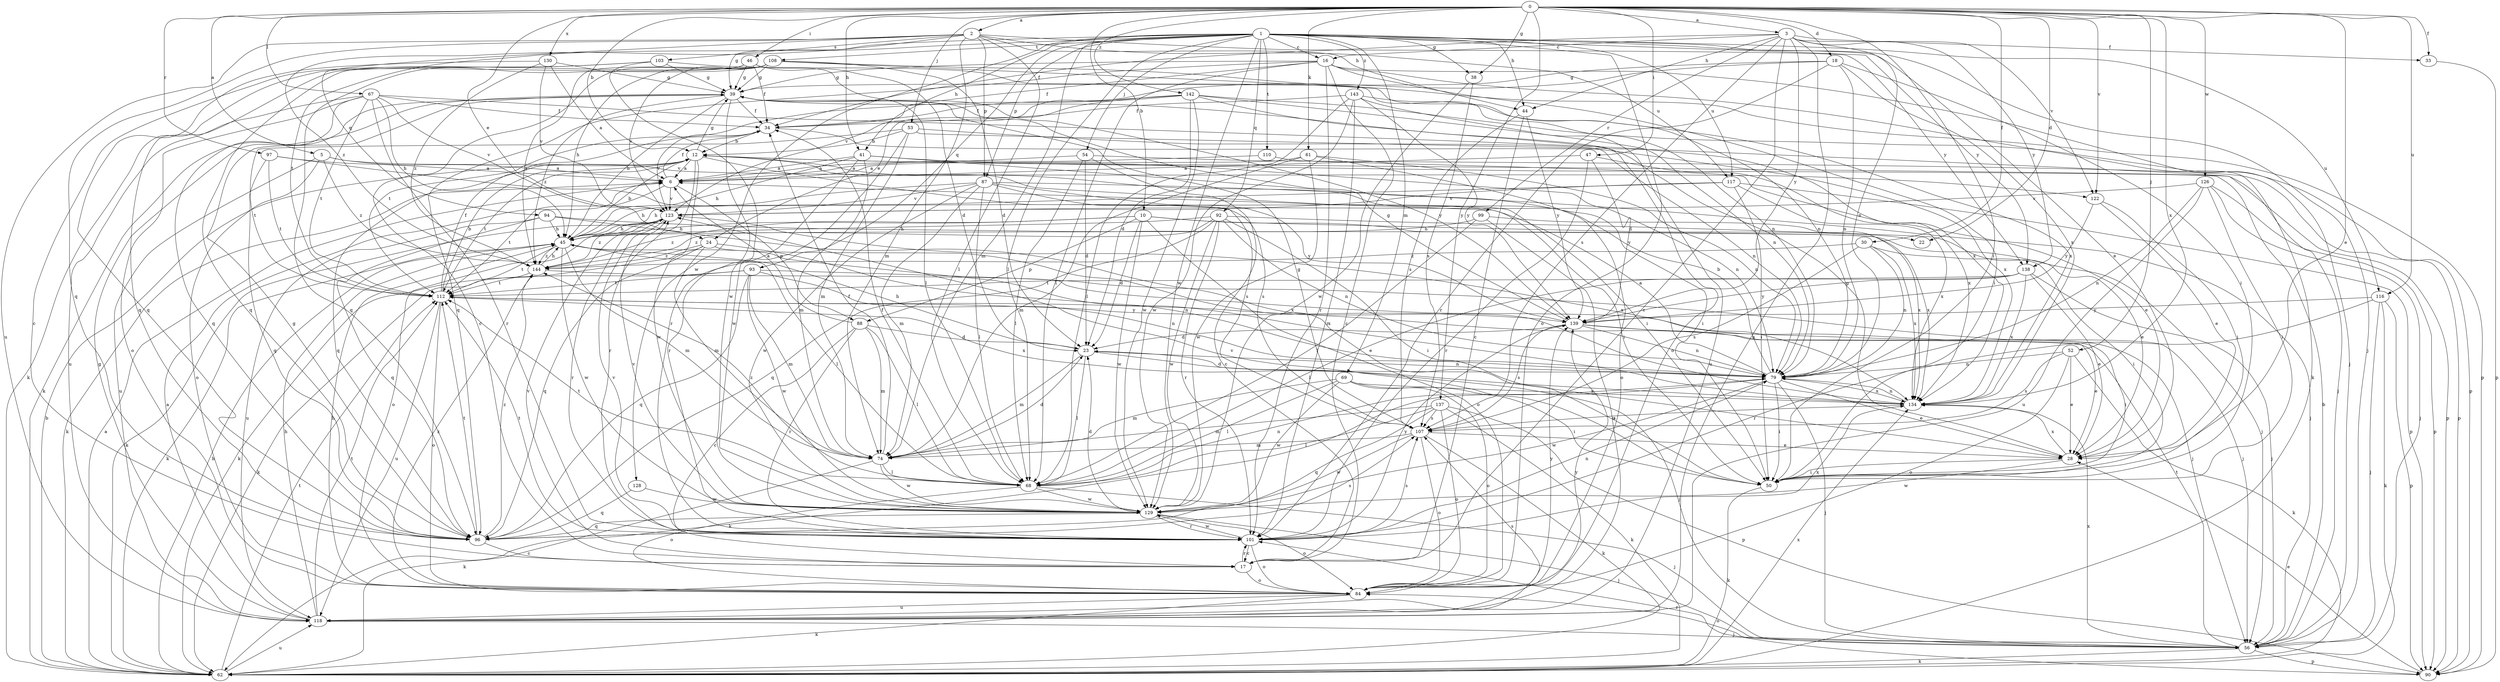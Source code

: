 strict digraph  {
0;
1;
2;
3;
5;
6;
10;
12;
16;
17;
18;
22;
23;
24;
28;
30;
33;
34;
38;
39;
41;
44;
45;
46;
47;
50;
52;
53;
54;
56;
61;
62;
67;
68;
69;
74;
79;
84;
87;
88;
90;
92;
93;
94;
96;
97;
99;
101;
103;
107;
108;
110;
112;
116;
117;
118;
122;
123;
126;
128;
129;
130;
134;
137;
138;
139;
142;
143;
144;
0 -> 2  [label=a];
0 -> 3  [label=a];
0 -> 5  [label=a];
0 -> 10  [label=b];
0 -> 12  [label=b];
0 -> 18  [label=d];
0 -> 22  [label=d];
0 -> 24  [label=e];
0 -> 28  [label=e];
0 -> 30  [label=f];
0 -> 33  [label=f];
0 -> 38  [label=g];
0 -> 41  [label=h];
0 -> 46  [label=i];
0 -> 47  [label=i];
0 -> 50  [label=i];
0 -> 52  [label=j];
0 -> 53  [label=j];
0 -> 61  [label=k];
0 -> 67  [label=l];
0 -> 97  [label=r];
0 -> 116  [label=u];
0 -> 122  [label=v];
0 -> 126  [label=w];
0 -> 130  [label=x];
0 -> 134  [label=x];
0 -> 137  [label=y];
0 -> 142  [label=z];
1 -> 16  [label=c];
1 -> 28  [label=e];
1 -> 38  [label=g];
1 -> 41  [label=h];
1 -> 44  [label=h];
1 -> 54  [label=j];
1 -> 56  [label=j];
1 -> 68  [label=l];
1 -> 69  [label=m];
1 -> 74  [label=m];
1 -> 84  [label=o];
1 -> 87  [label=p];
1 -> 92  [label=q];
1 -> 93  [label=q];
1 -> 108  [label=t];
1 -> 110  [label=t];
1 -> 112  [label=t];
1 -> 116  [label=u];
1 -> 117  [label=u];
1 -> 128  [label=w];
1 -> 129  [label=w];
1 -> 138  [label=y];
1 -> 143  [label=z];
1 -> 144  [label=z];
2 -> 39  [label=g];
2 -> 44  [label=h];
2 -> 68  [label=l];
2 -> 74  [label=m];
2 -> 87  [label=p];
2 -> 94  [label=q];
2 -> 96  [label=q];
2 -> 103  [label=s];
2 -> 117  [label=u];
2 -> 118  [label=u];
2 -> 138  [label=y];
3 -> 16  [label=c];
3 -> 17  [label=c];
3 -> 33  [label=f];
3 -> 34  [label=f];
3 -> 44  [label=h];
3 -> 79  [label=n];
3 -> 99  [label=r];
3 -> 107  [label=s];
3 -> 118  [label=u];
3 -> 122  [label=v];
3 -> 138  [label=y];
3 -> 139  [label=y];
5 -> 6  [label=a];
5 -> 84  [label=o];
5 -> 118  [label=u];
5 -> 122  [label=v];
5 -> 144  [label=z];
6 -> 34  [label=f];
6 -> 62  [label=k];
6 -> 88  [label=p];
6 -> 112  [label=t];
6 -> 123  [label=v];
10 -> 22  [label=d];
10 -> 23  [label=d];
10 -> 45  [label=h];
10 -> 84  [label=o];
10 -> 88  [label=p];
10 -> 129  [label=w];
10 -> 134  [label=x];
10 -> 144  [label=z];
12 -> 6  [label=a];
12 -> 39  [label=g];
12 -> 50  [label=i];
12 -> 90  [label=p];
12 -> 96  [label=q];
12 -> 101  [label=r];
12 -> 107  [label=s];
12 -> 112  [label=t];
12 -> 129  [label=w];
16 -> 17  [label=c];
16 -> 34  [label=f];
16 -> 39  [label=g];
16 -> 50  [label=i];
16 -> 56  [label=j];
16 -> 62  [label=k];
16 -> 68  [label=l];
16 -> 96  [label=q];
16 -> 101  [label=r];
17 -> 84  [label=o];
17 -> 101  [label=r];
17 -> 123  [label=v];
18 -> 39  [label=g];
18 -> 50  [label=i];
18 -> 79  [label=n];
18 -> 101  [label=r];
18 -> 123  [label=v];
18 -> 134  [label=x];
23 -> 45  [label=h];
23 -> 56  [label=j];
23 -> 68  [label=l];
23 -> 74  [label=m];
23 -> 79  [label=n];
24 -> 28  [label=e];
24 -> 62  [label=k];
24 -> 74  [label=m];
24 -> 79  [label=n];
24 -> 96  [label=q];
24 -> 144  [label=z];
28 -> 39  [label=g];
28 -> 50  [label=i];
28 -> 129  [label=w];
28 -> 134  [label=x];
30 -> 50  [label=i];
30 -> 79  [label=n];
30 -> 107  [label=s];
30 -> 134  [label=x];
30 -> 144  [label=z];
33 -> 90  [label=p];
34 -> 12  [label=b];
34 -> 123  [label=v];
34 -> 134  [label=x];
38 -> 107  [label=s];
38 -> 129  [label=w];
39 -> 34  [label=f];
39 -> 45  [label=h];
39 -> 62  [label=k];
39 -> 101  [label=r];
39 -> 139  [label=y];
39 -> 144  [label=z];
41 -> 6  [label=a];
41 -> 45  [label=h];
41 -> 50  [label=i];
41 -> 74  [label=m];
41 -> 79  [label=n];
41 -> 101  [label=r];
44 -> 17  [label=c];
44 -> 107  [label=s];
44 -> 139  [label=y];
45 -> 12  [label=b];
45 -> 62  [label=k];
45 -> 68  [label=l];
45 -> 74  [label=m];
45 -> 112  [label=t];
45 -> 129  [label=w];
45 -> 134  [label=x];
45 -> 144  [label=z];
46 -> 23  [label=d];
46 -> 34  [label=f];
46 -> 39  [label=g];
46 -> 62  [label=k];
46 -> 68  [label=l];
46 -> 96  [label=q];
47 -> 6  [label=a];
47 -> 101  [label=r];
47 -> 134  [label=x];
47 -> 139  [label=y];
50 -> 62  [label=k];
50 -> 123  [label=v];
52 -> 28  [label=e];
52 -> 62  [label=k];
52 -> 79  [label=n];
52 -> 84  [label=o];
52 -> 107  [label=s];
53 -> 12  [label=b];
53 -> 56  [label=j];
53 -> 74  [label=m];
53 -> 79  [label=n];
53 -> 112  [label=t];
53 -> 129  [label=w];
54 -> 6  [label=a];
54 -> 17  [label=c];
54 -> 23  [label=d];
54 -> 68  [label=l];
54 -> 90  [label=p];
56 -> 12  [label=b];
56 -> 62  [label=k];
56 -> 84  [label=o];
56 -> 90  [label=p];
56 -> 112  [label=t];
56 -> 134  [label=x];
61 -> 6  [label=a];
61 -> 74  [label=m];
61 -> 79  [label=n];
61 -> 84  [label=o];
61 -> 129  [label=w];
62 -> 6  [label=a];
62 -> 12  [label=b];
62 -> 45  [label=h];
62 -> 112  [label=t];
62 -> 118  [label=u];
62 -> 134  [label=x];
67 -> 34  [label=f];
67 -> 45  [label=h];
67 -> 84  [label=o];
67 -> 96  [label=q];
67 -> 101  [label=r];
67 -> 112  [label=t];
67 -> 118  [label=u];
67 -> 123  [label=v];
67 -> 134  [label=x];
68 -> 34  [label=f];
68 -> 56  [label=j];
68 -> 79  [label=n];
68 -> 84  [label=o];
68 -> 112  [label=t];
68 -> 129  [label=w];
68 -> 144  [label=z];
69 -> 50  [label=i];
69 -> 68  [label=l];
69 -> 74  [label=m];
69 -> 84  [label=o];
69 -> 129  [label=w];
69 -> 134  [label=x];
74 -> 23  [label=d];
74 -> 34  [label=f];
74 -> 62  [label=k];
74 -> 68  [label=l];
74 -> 129  [label=w];
79 -> 6  [label=a];
79 -> 12  [label=b];
79 -> 23  [label=d];
79 -> 28  [label=e];
79 -> 50  [label=i];
79 -> 56  [label=j];
79 -> 62  [label=k];
79 -> 129  [label=w];
79 -> 134  [label=x];
84 -> 45  [label=h];
84 -> 62  [label=k];
84 -> 118  [label=u];
84 -> 139  [label=y];
84 -> 144  [label=z];
87 -> 45  [label=h];
87 -> 50  [label=i];
87 -> 56  [label=j];
87 -> 68  [label=l];
87 -> 74  [label=m];
87 -> 123  [label=v];
87 -> 129  [label=w];
87 -> 139  [label=y];
88 -> 6  [label=a];
88 -> 17  [label=c];
88 -> 23  [label=d];
88 -> 68  [label=l];
88 -> 74  [label=m];
88 -> 101  [label=r];
90 -> 28  [label=e];
90 -> 101  [label=r];
92 -> 28  [label=e];
92 -> 45  [label=h];
92 -> 50  [label=i];
92 -> 79  [label=n];
92 -> 96  [label=q];
92 -> 101  [label=r];
92 -> 129  [label=w];
92 -> 144  [label=z];
93 -> 56  [label=j];
93 -> 62  [label=k];
93 -> 74  [label=m];
93 -> 79  [label=n];
93 -> 96  [label=q];
93 -> 112  [label=t];
93 -> 129  [label=w];
94 -> 45  [label=h];
94 -> 56  [label=j];
94 -> 96  [label=q];
94 -> 118  [label=u];
94 -> 134  [label=x];
96 -> 17  [label=c];
96 -> 39  [label=g];
96 -> 107  [label=s];
96 -> 112  [label=t];
96 -> 144  [label=z];
97 -> 6  [label=a];
97 -> 96  [label=q];
97 -> 107  [label=s];
97 -> 112  [label=t];
99 -> 45  [label=h];
99 -> 68  [label=l];
99 -> 118  [label=u];
99 -> 134  [label=x];
101 -> 17  [label=c];
101 -> 79  [label=n];
101 -> 84  [label=o];
101 -> 107  [label=s];
101 -> 112  [label=t];
101 -> 123  [label=v];
101 -> 129  [label=w];
101 -> 134  [label=x];
101 -> 139  [label=y];
103 -> 17  [label=c];
103 -> 39  [label=g];
103 -> 79  [label=n];
103 -> 96  [label=q];
103 -> 129  [label=w];
107 -> 28  [label=e];
107 -> 39  [label=g];
107 -> 62  [label=k];
107 -> 74  [label=m];
107 -> 84  [label=o];
107 -> 129  [label=w];
108 -> 17  [label=c];
108 -> 23  [label=d];
108 -> 39  [label=g];
108 -> 45  [label=h];
108 -> 79  [label=n];
108 -> 90  [label=p];
108 -> 96  [label=q];
108 -> 123  [label=v];
108 -> 144  [label=z];
110 -> 6  [label=a];
110 -> 28  [label=e];
112 -> 12  [label=b];
112 -> 34  [label=f];
112 -> 84  [label=o];
112 -> 118  [label=u];
112 -> 134  [label=x];
112 -> 139  [label=y];
116 -> 56  [label=j];
116 -> 62  [label=k];
116 -> 90  [label=p];
116 -> 101  [label=r];
116 -> 139  [label=y];
117 -> 45  [label=h];
117 -> 50  [label=i];
117 -> 90  [label=p];
117 -> 123  [label=v];
117 -> 134  [label=x];
118 -> 6  [label=a];
118 -> 39  [label=g];
118 -> 45  [label=h];
118 -> 56  [label=j];
118 -> 107  [label=s];
118 -> 112  [label=t];
118 -> 139  [label=y];
122 -> 28  [label=e];
122 -> 50  [label=i];
122 -> 139  [label=y];
123 -> 45  [label=h];
123 -> 62  [label=k];
123 -> 84  [label=o];
123 -> 101  [label=r];
123 -> 134  [label=x];
123 -> 144  [label=z];
126 -> 50  [label=i];
126 -> 56  [label=j];
126 -> 79  [label=n];
126 -> 90  [label=p];
126 -> 118  [label=u];
126 -> 123  [label=v];
128 -> 96  [label=q];
128 -> 129  [label=w];
129 -> 23  [label=d];
129 -> 56  [label=j];
129 -> 84  [label=o];
129 -> 96  [label=q];
129 -> 101  [label=r];
129 -> 123  [label=v];
130 -> 6  [label=a];
130 -> 39  [label=g];
130 -> 96  [label=q];
130 -> 123  [label=v];
130 -> 144  [label=z];
134 -> 79  [label=n];
134 -> 107  [label=s];
137 -> 62  [label=k];
137 -> 68  [label=l];
137 -> 74  [label=m];
137 -> 84  [label=o];
137 -> 90  [label=p];
137 -> 96  [label=q];
137 -> 107  [label=s];
138 -> 28  [label=e];
138 -> 56  [label=j];
138 -> 68  [label=l];
138 -> 112  [label=t];
138 -> 134  [label=x];
138 -> 139  [label=y];
139 -> 23  [label=d];
139 -> 28  [label=e];
139 -> 39  [label=g];
139 -> 50  [label=i];
139 -> 79  [label=n];
139 -> 107  [label=s];
142 -> 23  [label=d];
142 -> 34  [label=f];
142 -> 79  [label=n];
142 -> 84  [label=o];
142 -> 90  [label=p];
142 -> 112  [label=t];
142 -> 129  [label=w];
142 -> 24  [label=e];
143 -> 34  [label=f];
143 -> 68  [label=l];
143 -> 101  [label=r];
143 -> 118  [label=u];
143 -> 129  [label=w];
143 -> 134  [label=x];
143 -> 139  [label=y];
144 -> 45  [label=h];
144 -> 56  [label=j];
144 -> 112  [label=t];
}
